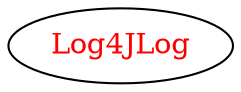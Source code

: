 digraph dependencyGraph {
 concentrate=true;
 ranksep="2.0";
 rankdir="LR"; 
 splines="ortho";
"Log4JLog" [fontcolor="red"];
}